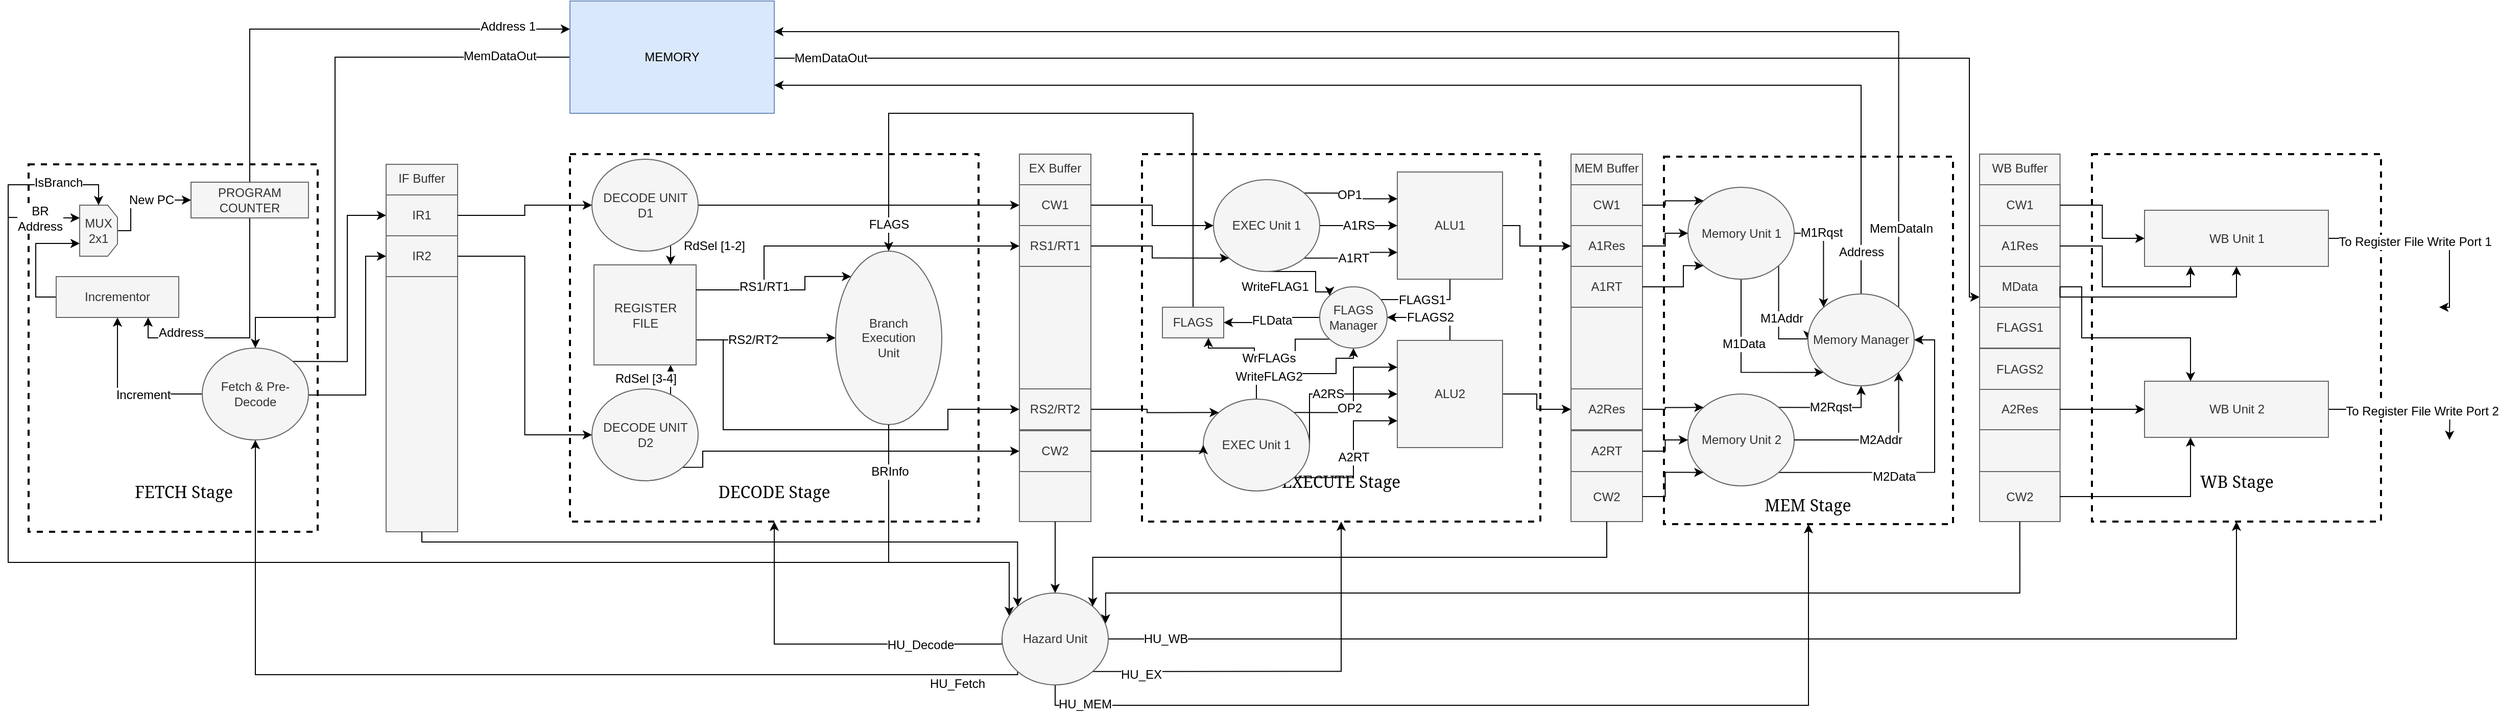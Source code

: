 <mxfile version="10.6.0" type="device"><diagram id="CDMuxJvdeW9pZUdMgQkt" name="Page-1"><mxGraphModel dx="3003" dy="1290" grid="1" gridSize="10" guides="1" tooltips="1" connect="1" arrows="1" fold="1" page="1" pageScale="1" pageWidth="850" pageHeight="1100" math="0" shadow="0"><root><mxCell id="0"/><mxCell id="1" parent="0"/><mxCell id="RNDHCjMUIpoMSOONEkR--45" value="" style="rounded=0;whiteSpace=wrap;html=1;dashed=1;strokeWidth=2;perimeterSpacing=0;glass=0;shadow=0;" vertex="1" parent="1"><mxGeometry x="560" y="160" width="400" height="360" as="geometry"/></mxCell><mxCell id="RNDHCjMUIpoMSOONEkR--1" value="" style="rounded=0;whiteSpace=wrap;html=1;dashed=1;strokeWidth=2;perimeterSpacing=0;glass=0;shadow=0;" vertex="1" parent="1"><mxGeometry x="30" y="170" width="283" height="360" as="geometry"/></mxCell><mxCell id="RNDHCjMUIpoMSOONEkR--2" value="&lt;font style=&quot;font-size: 16px&quot;&gt;FETCH Stage&lt;/font&gt;" style="text;html=1;strokeColor=none;fillColor=none;align=center;verticalAlign=middle;whiteSpace=wrap;rounded=0;dashed=1;fontFamily=Serif;fontSize=18;" vertex="1" parent="1"><mxGeometry x="117" y="470" width="130" height="40" as="geometry"/></mxCell><mxCell id="RNDHCjMUIpoMSOONEkR--31" style="edgeStyle=orthogonalEdgeStyle;rounded=0;orthogonalLoop=1;jettySize=auto;html=1;exitX=0.5;exitY=1;exitDx=0;exitDy=0;entryX=0.75;entryY=1;entryDx=0;entryDy=0;strokeColor=#000000;fontSize=12;" edge="1" parent="1" source="RNDHCjMUIpoMSOONEkR--3" target="RNDHCjMUIpoMSOONEkR--27"><mxGeometry relative="1" as="geometry"><Array as="points"><mxPoint x="247" y="340"/><mxPoint x="147" y="340"/></Array></mxGeometry></mxCell><mxCell id="RNDHCjMUIpoMSOONEkR--32" value="Address" style="text;html=1;resizable=0;points=[];align=center;verticalAlign=middle;labelBackgroundColor=#ffffff;fontSize=12;" vertex="1" connectable="0" parent="RNDHCjMUIpoMSOONEkR--31"><mxGeometry x="0.563" y="-5" relative="1" as="geometry"><mxPoint as="offset"/></mxGeometry></mxCell><mxCell id="RNDHCjMUIpoMSOONEkR--190" style="edgeStyle=orthogonalEdgeStyle;rounded=0;orthogonalLoop=1;jettySize=auto;html=1;exitX=0.5;exitY=0;exitDx=0;exitDy=0;entryX=0;entryY=0.25;entryDx=0;entryDy=0;fontSize=12;" edge="1" parent="1" source="RNDHCjMUIpoMSOONEkR--3" target="RNDHCjMUIpoMSOONEkR--7"><mxGeometry relative="1" as="geometry"/></mxCell><mxCell id="RNDHCjMUIpoMSOONEkR--192" value="Address 1" style="text;html=1;resizable=0;points=[];align=center;verticalAlign=middle;labelBackgroundColor=#ffffff;fontSize=12;" vertex="1" connectable="0" parent="RNDHCjMUIpoMSOONEkR--190"><mxGeometry x="0.734" y="3" relative="1" as="geometry"><mxPoint as="offset"/></mxGeometry></mxCell><mxCell id="RNDHCjMUIpoMSOONEkR--3" value="PROGRAM COUNTER" style="rounded=0;whiteSpace=wrap;html=1;shadow=0;glass=0;comic=0;strokeWidth=1;fontSize=12;fillColor=#f5f5f5;strokeColor=#666666;fontColor=#333333;" vertex="1" parent="1"><mxGeometry x="189" y="187.5" width="115" height="35" as="geometry"/></mxCell><mxCell id="RNDHCjMUIpoMSOONEkR--28" style="edgeStyle=orthogonalEdgeStyle;rounded=0;orthogonalLoop=1;jettySize=auto;html=1;exitX=0;exitY=0.5;exitDx=0;exitDy=0;entryX=0.5;entryY=1;entryDx=0;entryDy=0;strokeColor=#000000;fontSize=12;" edge="1" parent="1" source="RNDHCjMUIpoMSOONEkR--5" target="RNDHCjMUIpoMSOONEkR--27"><mxGeometry relative="1" as="geometry"/></mxCell><mxCell id="RNDHCjMUIpoMSOONEkR--29" value="Increment" style="text;html=1;resizable=0;points=[];align=center;verticalAlign=middle;labelBackgroundColor=#ffffff;fontSize=12;" vertex="1" connectable="0" parent="RNDHCjMUIpoMSOONEkR--28"><mxGeometry x="-0.268" y="1" relative="1" as="geometry"><mxPoint as="offset"/></mxGeometry></mxCell><mxCell id="RNDHCjMUIpoMSOONEkR--145" style="edgeStyle=orthogonalEdgeStyle;rounded=0;orthogonalLoop=1;jettySize=auto;html=1;exitX=1;exitY=0;exitDx=0;exitDy=0;entryX=0;entryY=0.5;entryDx=0;entryDy=0;fontSize=12;" edge="1" parent="1" source="RNDHCjMUIpoMSOONEkR--5" target="RNDHCjMUIpoMSOONEkR--80"><mxGeometry relative="1" as="geometry"/></mxCell><mxCell id="RNDHCjMUIpoMSOONEkR--146" style="edgeStyle=orthogonalEdgeStyle;rounded=0;orthogonalLoop=1;jettySize=auto;html=1;exitX=1;exitY=0.5;exitDx=0;exitDy=0;entryX=0;entryY=0.5;entryDx=0;entryDy=0;fontSize=12;" edge="1" parent="1" source="RNDHCjMUIpoMSOONEkR--5" target="RNDHCjMUIpoMSOONEkR--82"><mxGeometry relative="1" as="geometry"><Array as="points"><mxPoint x="360" y="396"/><mxPoint x="360" y="260"/></Array></mxGeometry></mxCell><mxCell id="RNDHCjMUIpoMSOONEkR--5" value="Fetch &amp;amp; Pre-Decode" style="ellipse;whiteSpace=wrap;html=1;rounded=0;shadow=0;glass=0;comic=0;strokeWidth=1;fontSize=12;fillColor=#f5f5f5;strokeColor=#666666;fontColor=#333333;" vertex="1" parent="1"><mxGeometry x="200" y="350" width="104" height="90" as="geometry"/></mxCell><mxCell id="RNDHCjMUIpoMSOONEkR--193" style="edgeStyle=orthogonalEdgeStyle;rounded=0;orthogonalLoop=1;jettySize=auto;html=1;exitX=0;exitY=0.5;exitDx=0;exitDy=0;fontSize=12;" edge="1" parent="1" source="RNDHCjMUIpoMSOONEkR--7" target="RNDHCjMUIpoMSOONEkR--5"><mxGeometry relative="1" as="geometry"><Array as="points"><mxPoint x="330" y="65"/><mxPoint x="330" y="320"/><mxPoint x="252" y="320"/></Array></mxGeometry></mxCell><mxCell id="RNDHCjMUIpoMSOONEkR--195" value="MemDataOut" style="text;html=1;resizable=0;points=[];align=center;verticalAlign=middle;labelBackgroundColor=#ffffff;fontSize=12;" vertex="1" connectable="0" parent="RNDHCjMUIpoMSOONEkR--193"><mxGeometry x="-0.767" y="-1" relative="1" as="geometry"><mxPoint as="offset"/></mxGeometry></mxCell><mxCell id="RNDHCjMUIpoMSOONEkR--363" style="edgeStyle=orthogonalEdgeStyle;rounded=0;orthogonalLoop=1;jettySize=auto;html=1;exitX=1;exitY=0.5;exitDx=0;exitDy=0;entryX=0;entryY=0.75;entryDx=0;entryDy=0;strokeWidth=1;fontSize=12;" edge="1" parent="1" source="RNDHCjMUIpoMSOONEkR--7" target="RNDHCjMUIpoMSOONEkR--339"><mxGeometry relative="1" as="geometry"><Array as="points"><mxPoint x="1930" y="66"/><mxPoint x="1930" y="300"/></Array></mxGeometry></mxCell><mxCell id="RNDHCjMUIpoMSOONEkR--364" value="MemDataOut" style="text;html=1;resizable=0;points=[];align=center;verticalAlign=middle;labelBackgroundColor=#ffffff;fontSize=12;" vertex="1" connectable="0" parent="RNDHCjMUIpoMSOONEkR--363"><mxGeometry x="-0.921" relative="1" as="geometry"><mxPoint as="offset"/></mxGeometry></mxCell><mxCell id="RNDHCjMUIpoMSOONEkR--7" value="MEMORY" style="rounded=0;whiteSpace=wrap;html=1;shadow=0;glass=0;comic=0;strokeWidth=1;fontSize=12;fillColor=#dae8fc;strokeColor=#6c8ebf;" vertex="1" parent="1"><mxGeometry x="560" y="10" width="200" height="110" as="geometry"/></mxCell><mxCell id="RNDHCjMUIpoMSOONEkR--40" style="edgeStyle=orthogonalEdgeStyle;rounded=0;orthogonalLoop=1;jettySize=auto;html=1;exitX=0;exitY=0.5;exitDx=0;exitDy=0;entryX=0.75;entryY=1;entryDx=0;entryDy=0;strokeColor=#000000;fontSize=12;" edge="1" parent="1" source="RNDHCjMUIpoMSOONEkR--27" target="RNDHCjMUIpoMSOONEkR--35"><mxGeometry relative="1" as="geometry"/></mxCell><mxCell id="RNDHCjMUIpoMSOONEkR--27" value="Incrementor" style="rounded=0;whiteSpace=wrap;html=1;shadow=0;glass=0;comic=0;strokeWidth=1;fontSize=12;fillColor=#f5f5f5;strokeColor=#666666;fontColor=#333333;" vertex="1" parent="1"><mxGeometry x="57" y="280" width="120" height="40" as="geometry"/></mxCell><mxCell id="RNDHCjMUIpoMSOONEkR--44" value="New PC" style="edgeStyle=orthogonalEdgeStyle;rounded=0;orthogonalLoop=1;jettySize=auto;html=1;strokeColor=#000000;fontSize=12;" edge="1" parent="1" source="RNDHCjMUIpoMSOONEkR--35" target="RNDHCjMUIpoMSOONEkR--3"><mxGeometry x="0.235" relative="1" as="geometry"><Array as="points"><mxPoint x="130" y="235"/><mxPoint x="130" y="205"/></Array><mxPoint as="offset"/></mxGeometry></mxCell><mxCell id="RNDHCjMUIpoMSOONEkR--35" value="MUX&lt;br&gt;2x1&lt;br&gt;" style="shape=loopLimit;whiteSpace=wrap;html=1;rounded=0;shadow=0;glass=0;comic=0;strokeWidth=1;fontSize=12;direction=south;size=12;portConstraintRotation=0;fillColor=#f5f5f5;strokeColor=#666666;fontColor=#333333;" vertex="1" parent="1"><mxGeometry x="80" y="210" width="37" height="50" as="geometry"/></mxCell><mxCell id="RNDHCjMUIpoMSOONEkR--46" value="&lt;font style=&quot;font-size: 16px&quot;&gt;DECODE Stage&lt;/font&gt;" style="text;html=1;strokeColor=none;fillColor=none;align=center;verticalAlign=middle;whiteSpace=wrap;rounded=0;dashed=1;fontFamily=Serif;fontSize=18;" vertex="1" parent="1"><mxGeometry x="695" y="470" width="130" height="40" as="geometry"/></mxCell><mxCell id="RNDHCjMUIpoMSOONEkR--114" value="RdSel [1-2]&lt;br&gt;" style="edgeStyle=orthogonalEdgeStyle;rounded=0;orthogonalLoop=1;jettySize=auto;html=1;exitX=1;exitY=1;exitDx=0;exitDy=0;entryX=0.75;entryY=0;entryDx=0;entryDy=0;fontSize=12;" edge="1" parent="1" source="RNDHCjMUIpoMSOONEkR--47" target="RNDHCjMUIpoMSOONEkR--59"><mxGeometry x="0.042" y="42" relative="1" as="geometry"><mxPoint as="offset"/></mxGeometry></mxCell><mxCell id="RNDHCjMUIpoMSOONEkR--171" style="edgeStyle=orthogonalEdgeStyle;rounded=0;orthogonalLoop=1;jettySize=auto;html=1;exitX=1;exitY=0.5;exitDx=0;exitDy=0;entryX=0;entryY=0.5;entryDx=0;entryDy=0;fontSize=12;" edge="1" parent="1" source="RNDHCjMUIpoMSOONEkR--47" target="RNDHCjMUIpoMSOONEkR--142"><mxGeometry relative="1" as="geometry"/></mxCell><mxCell id="RNDHCjMUIpoMSOONEkR--47" value="DECODE UNIT&lt;br&gt;D1&lt;br&gt;" style="ellipse;whiteSpace=wrap;html=1;rounded=0;shadow=0;glass=0;comic=0;strokeWidth=1;fontSize=12;fillColor=#f5f5f5;strokeColor=#666666;fontColor=#333333;" vertex="1" parent="1"><mxGeometry x="581.5" y="165" width="104" height="90" as="geometry"/></mxCell><mxCell id="RNDHCjMUIpoMSOONEkR--112" value="RdSel [3-4]" style="edgeStyle=orthogonalEdgeStyle;rounded=0;orthogonalLoop=1;jettySize=auto;html=1;exitX=1;exitY=0;exitDx=0;exitDy=0;entryX=0.75;entryY=1;entryDx=0;entryDy=0;fontSize=12;" edge="1" parent="1" source="RNDHCjMUIpoMSOONEkR--51" target="RNDHCjMUIpoMSOONEkR--59"><mxGeometry x="0.443" y="25" relative="1" as="geometry"><mxPoint as="offset"/></mxGeometry></mxCell><mxCell id="RNDHCjMUIpoMSOONEkR--175" style="edgeStyle=orthogonalEdgeStyle;rounded=0;orthogonalLoop=1;jettySize=auto;html=1;exitX=1;exitY=1;exitDx=0;exitDy=0;entryX=0;entryY=0.5;entryDx=0;entryDy=0;fontSize=12;" edge="1" parent="1" source="RNDHCjMUIpoMSOONEkR--51" target="RNDHCjMUIpoMSOONEkR--174"><mxGeometry relative="1" as="geometry"><Array as="points"><mxPoint x="690" y="467"/><mxPoint x="690" y="451"/></Array></mxGeometry></mxCell><mxCell id="RNDHCjMUIpoMSOONEkR--51" value="DECODE UNIT&lt;br&gt;D2&lt;br&gt;" style="ellipse;whiteSpace=wrap;html=1;rounded=0;shadow=0;glass=0;comic=0;strokeWidth=1;fontSize=12;fillColor=#f5f5f5;strokeColor=#666666;fontColor=#333333;" vertex="1" parent="1"><mxGeometry x="581.5" y="390" width="104" height="90" as="geometry"/></mxCell><mxCell id="RNDHCjMUIpoMSOONEkR--153" style="edgeStyle=orthogonalEdgeStyle;rounded=0;orthogonalLoop=1;jettySize=auto;html=1;exitX=1;exitY=0.75;exitDx=0;exitDy=0;entryX=0;entryY=0.5;entryDx=0;entryDy=0;fontSize=12;" edge="1" parent="1" source="RNDHCjMUIpoMSOONEkR--59" target="RNDHCjMUIpoMSOONEkR--117"><mxGeometry relative="1" as="geometry"><Array as="points"><mxPoint x="752" y="342"/><mxPoint x="752" y="340"/></Array></mxGeometry></mxCell><mxCell id="RNDHCjMUIpoMSOONEkR--154" value="RS2/RT2" style="text;html=1;resizable=0;points=[];align=center;verticalAlign=middle;labelBackgroundColor=#ffffff;fontSize=12;" vertex="1" connectable="0" parent="RNDHCjMUIpoMSOONEkR--153"><mxGeometry x="-0.205" relative="1" as="geometry"><mxPoint as="offset"/></mxGeometry></mxCell><mxCell id="RNDHCjMUIpoMSOONEkR--167" style="edgeStyle=orthogonalEdgeStyle;rounded=0;orthogonalLoop=1;jettySize=auto;html=1;exitX=1;exitY=0.25;exitDx=0;exitDy=0;entryX=0;entryY=0;entryDx=0;entryDy=0;fontSize=12;" edge="1" parent="1" source="RNDHCjMUIpoMSOONEkR--59" target="RNDHCjMUIpoMSOONEkR--117"><mxGeometry relative="1" as="geometry"><Array as="points"><mxPoint x="790" y="293"/><mxPoint x="790" y="280"/></Array></mxGeometry></mxCell><mxCell id="RNDHCjMUIpoMSOONEkR--227" style="edgeStyle=orthogonalEdgeStyle;rounded=0;orthogonalLoop=1;jettySize=auto;html=1;exitX=1;exitY=0.75;exitDx=0;exitDy=0;entryX=0;entryY=0.5;entryDx=0;entryDy=0;strokeWidth=1;fontSize=12;" edge="1" parent="1" source="RNDHCjMUIpoMSOONEkR--59" target="RNDHCjMUIpoMSOONEkR--172"><mxGeometry relative="1" as="geometry"><Array as="points"><mxPoint x="710" y="342"/><mxPoint x="710" y="430"/><mxPoint x="930" y="430"/><mxPoint x="930" y="410"/></Array></mxGeometry></mxCell><mxCell id="RNDHCjMUIpoMSOONEkR--59" value="REGISTER&lt;br&gt;FILE&lt;br&gt;" style="rounded=0;whiteSpace=wrap;html=1;shadow=0;glass=0;comic=0;strokeWidth=1;fontSize=12;fillColor=#f5f5f5;strokeColor=#666666;fontColor=#333333;" vertex="1" parent="1"><mxGeometry x="583.5" y="268.5" width="100" height="98" as="geometry"/></mxCell><mxCell id="RNDHCjMUIpoMSOONEkR--85" value="" style="group" vertex="1" connectable="0" parent="1"><mxGeometry x="380" y="170" width="70" height="360" as="geometry"/></mxCell><mxCell id="RNDHCjMUIpoMSOONEkR--70" value="IF Buffer" style="rounded=0;whiteSpace=wrap;html=1;shadow=0;glass=0;comic=0;strokeWidth=1;fontSize=12;fillColor=#f5f5f5;strokeColor=#666666;fontColor=#333333;verticalAlign=top;" vertex="1" parent="RNDHCjMUIpoMSOONEkR--85"><mxGeometry width="70" height="360" as="geometry"/></mxCell><mxCell id="RNDHCjMUIpoMSOONEkR--80" value="IR1" style="rounded=0;whiteSpace=wrap;html=1;shadow=0;glass=0;comic=0;labelBackgroundColor=none;strokeWidth=1;fontSize=12;fillColor=#f5f5f5;strokeColor=#666666;fontColor=#333333;" vertex="1" parent="RNDHCjMUIpoMSOONEkR--85"><mxGeometry y="30" width="70" height="40" as="geometry"/></mxCell><mxCell id="RNDHCjMUIpoMSOONEkR--82" value="IR2" style="rounded=0;whiteSpace=wrap;html=1;shadow=0;glass=0;comic=0;labelBackgroundColor=none;strokeWidth=1;fontSize=12;fillColor=#f5f5f5;strokeColor=#666666;fontColor=#333333;" vertex="1" parent="RNDHCjMUIpoMSOONEkR--85"><mxGeometry y="70" width="70" height="40" as="geometry"/></mxCell><mxCell id="RNDHCjMUIpoMSOONEkR--216" style="edgeStyle=orthogonalEdgeStyle;rounded=0;orthogonalLoop=1;jettySize=auto;html=1;exitX=0.5;exitY=1;exitDx=0;exitDy=0;strokeWidth=1;fontSize=12;" edge="1" parent="1" source="RNDHCjMUIpoMSOONEkR--117" target="RNDHCjMUIpoMSOONEkR--180"><mxGeometry relative="1" as="geometry"><mxPoint x="970" y="590" as="targetPoint"/><Array as="points"><mxPoint x="872" y="560"/><mxPoint x="990" y="560"/></Array></mxGeometry></mxCell><mxCell id="RNDHCjMUIpoMSOONEkR--117" value="Branch &lt;br&gt;Execution &lt;br&gt;Unit" style="ellipse;whiteSpace=wrap;html=1;rounded=0;shadow=0;glass=0;comic=0;strokeWidth=1;fontSize=12;fillColor=#f5f5f5;strokeColor=#666666;fontColor=#333333;labelBackgroundColor=none;" vertex="1" parent="1"><mxGeometry x="820" y="255" width="104" height="170" as="geometry"/></mxCell><mxCell id="RNDHCjMUIpoMSOONEkR--140" value="" style="group" vertex="1" connectable="0" parent="1"><mxGeometry x="1000" y="160" width="70" height="360" as="geometry"/></mxCell><mxCell id="RNDHCjMUIpoMSOONEkR--141" value="EX Buffer" style="rounded=0;whiteSpace=wrap;html=1;shadow=0;glass=0;comic=0;strokeWidth=1;fontSize=12;fillColor=#f5f5f5;strokeColor=#666666;fontColor=#333333;verticalAlign=top;" vertex="1" parent="RNDHCjMUIpoMSOONEkR--140"><mxGeometry width="70" height="360" as="geometry"/></mxCell><mxCell id="RNDHCjMUIpoMSOONEkR--142" value="CW1" style="rounded=0;whiteSpace=wrap;html=1;shadow=0;glass=0;comic=0;labelBackgroundColor=none;strokeWidth=1;fontSize=12;fillColor=#f5f5f5;strokeColor=#666666;fontColor=#333333;" vertex="1" parent="RNDHCjMUIpoMSOONEkR--140"><mxGeometry y="30" width="70" height="40" as="geometry"/></mxCell><mxCell id="RNDHCjMUIpoMSOONEkR--143" value="RS1/RT1" style="rounded=0;whiteSpace=wrap;html=1;shadow=0;glass=0;comic=0;labelBackgroundColor=none;strokeWidth=1;fontSize=12;fillColor=#f5f5f5;strokeColor=#666666;fontColor=#333333;" vertex="1" parent="RNDHCjMUIpoMSOONEkR--140"><mxGeometry y="70" width="70" height="40" as="geometry"/></mxCell><mxCell id="RNDHCjMUIpoMSOONEkR--172" value="RS2/RT2" style="rounded=0;whiteSpace=wrap;html=1;shadow=0;glass=0;comic=0;labelBackgroundColor=none;strokeWidth=1;fontSize=12;fillColor=#f5f5f5;strokeColor=#666666;fontColor=#333333;" vertex="1" parent="RNDHCjMUIpoMSOONEkR--140"><mxGeometry y="230" width="70" height="40" as="geometry"/></mxCell><mxCell id="RNDHCjMUIpoMSOONEkR--174" value="CW2" style="rounded=0;whiteSpace=wrap;html=1;shadow=0;glass=0;comic=0;labelBackgroundColor=none;strokeWidth=1;fontSize=12;fillColor=#f5f5f5;strokeColor=#666666;fontColor=#333333;" vertex="1" parent="RNDHCjMUIpoMSOONEkR--140"><mxGeometry y="271" width="70" height="40" as="geometry"/></mxCell><mxCell id="RNDHCjMUIpoMSOONEkR--147" style="edgeStyle=orthogonalEdgeStyle;rounded=0;orthogonalLoop=1;jettySize=auto;html=1;exitX=1;exitY=0.5;exitDx=0;exitDy=0;entryX=0;entryY=0.5;entryDx=0;entryDy=0;fontSize=12;" edge="1" parent="1" source="RNDHCjMUIpoMSOONEkR--80" target="RNDHCjMUIpoMSOONEkR--47"><mxGeometry relative="1" as="geometry"/></mxCell><mxCell id="RNDHCjMUIpoMSOONEkR--151" style="edgeStyle=orthogonalEdgeStyle;rounded=0;orthogonalLoop=1;jettySize=auto;html=1;exitX=1;exitY=0.25;exitDx=0;exitDy=0;entryX=0;entryY=0.5;entryDx=0;entryDy=0;fontSize=12;" edge="1" parent="1" source="RNDHCjMUIpoMSOONEkR--70" target="RNDHCjMUIpoMSOONEkR--51"><mxGeometry relative="1" as="geometry"/></mxCell><mxCell id="RNDHCjMUIpoMSOONEkR--157" style="edgeStyle=orthogonalEdgeStyle;rounded=0;orthogonalLoop=1;jettySize=auto;html=1;exitX=1;exitY=0.25;exitDx=0;exitDy=0;entryX=0;entryY=0.5;entryDx=0;entryDy=0;fontSize=12;" edge="1" parent="1" source="RNDHCjMUIpoMSOONEkR--59" target="RNDHCjMUIpoMSOONEkR--143"><mxGeometry relative="1" as="geometry"><Array as="points"><mxPoint x="750" y="293"/><mxPoint x="750" y="250"/></Array></mxGeometry></mxCell><mxCell id="RNDHCjMUIpoMSOONEkR--160" value="RS1/RT1" style="text;html=1;resizable=0;points=[];align=center;verticalAlign=middle;labelBackgroundColor=#ffffff;fontSize=12;" vertex="1" connectable="0" parent="RNDHCjMUIpoMSOONEkR--157"><mxGeometry x="-0.768" y="1" relative="1" as="geometry"><mxPoint x="25" y="-2" as="offset"/></mxGeometry></mxCell><mxCell id="RNDHCjMUIpoMSOONEkR--176" value="" style="rounded=0;whiteSpace=wrap;html=1;dashed=1;strokeWidth=2;perimeterSpacing=0;glass=0;shadow=0;comic=0;labelBackgroundColor=none;fontSize=12;" vertex="1" parent="1"><mxGeometry x="1120" y="160" width="390" height="360" as="geometry"/></mxCell><mxCell id="RNDHCjMUIpoMSOONEkR--177" value="&lt;font style=&quot;font-size: 16px&quot;&gt;EXECUTE Stage&lt;/font&gt;" style="text;html=1;strokeColor=none;fillColor=none;align=center;verticalAlign=middle;whiteSpace=wrap;rounded=0;dashed=1;fontFamily=Serif;fontSize=18;shadow=0;glass=0;comic=0;labelBackgroundColor=none;" vertex="1" parent="1"><mxGeometry x="1250" y="460" width="130" height="40" as="geometry"/></mxCell><mxCell id="RNDHCjMUIpoMSOONEkR--253" style="edgeStyle=orthogonalEdgeStyle;rounded=0;orthogonalLoop=1;jettySize=auto;html=1;exitX=1;exitY=0.5;exitDx=0;exitDy=0;entryX=0;entryY=0.5;entryDx=0;entryDy=0;strokeWidth=1;fontSize=12;" edge="1" parent="1" source="RNDHCjMUIpoMSOONEkR--178" target="RNDHCjMUIpoMSOONEkR--250"><mxGeometry relative="1" as="geometry"><Array as="points"><mxPoint x="1490" y="230"/><mxPoint x="1490" y="250"/></Array></mxGeometry></mxCell><mxCell id="RNDHCjMUIpoMSOONEkR--395" value="FLAGS1" style="edgeStyle=orthogonalEdgeStyle;rounded=0;orthogonalLoop=1;jettySize=auto;html=1;exitX=0.5;exitY=1;exitDx=0;exitDy=0;entryX=1;entryY=0;entryDx=0;entryDy=0;strokeWidth=1;fontSize=12;" edge="1" parent="1" source="RNDHCjMUIpoMSOONEkR--178" target="RNDHCjMUIpoMSOONEkR--394"><mxGeometry relative="1" as="geometry"/></mxCell><mxCell id="RNDHCjMUIpoMSOONEkR--178" value="ALU1" style="rounded=0;whiteSpace=wrap;html=1;shadow=0;glass=0;comic=0;strokeWidth=1;fontSize=12;fillColor=#f5f5f5;strokeColor=#666666;fontColor=#333333;" vertex="1" parent="1"><mxGeometry x="1370" y="177.5" width="103" height="105" as="geometry"/></mxCell><mxCell id="RNDHCjMUIpoMSOONEkR--184" style="edgeStyle=orthogonalEdgeStyle;rounded=0;orthogonalLoop=1;jettySize=auto;html=1;exitX=0;exitY=1;exitDx=0;exitDy=0;entryX=0.5;entryY=1;entryDx=0;entryDy=0;fontSize=12;" edge="1" parent="1" source="RNDHCjMUIpoMSOONEkR--180" target="RNDHCjMUIpoMSOONEkR--5"><mxGeometry relative="1" as="geometry"><Array as="points"><mxPoint x="998" y="670"/><mxPoint x="252" y="670"/></Array></mxGeometry></mxCell><mxCell id="RNDHCjMUIpoMSOONEkR--196" value="HU_Fetch" style="text;html=1;resizable=0;points=[];align=center;verticalAlign=middle;labelBackgroundColor=#ffffff;fontSize=12;" vertex="1" connectable="0" parent="RNDHCjMUIpoMSOONEkR--184"><mxGeometry x="0.951" y="1" relative="1" as="geometry"><mxPoint x="688" y="215" as="offset"/></mxGeometry></mxCell><mxCell id="RNDHCjMUIpoMSOONEkR--213" style="edgeStyle=orthogonalEdgeStyle;rounded=0;orthogonalLoop=1;jettySize=auto;html=1;exitX=0;exitY=0.5;exitDx=0;exitDy=0;entryX=0.5;entryY=1;entryDx=0;entryDy=0;strokeWidth=1;fontSize=12;" edge="1" parent="1" source="RNDHCjMUIpoMSOONEkR--180" target="RNDHCjMUIpoMSOONEkR--45"><mxGeometry relative="1" as="geometry"><Array as="points"><mxPoint x="983" y="640"/><mxPoint x="760" y="640"/></Array></mxGeometry></mxCell><mxCell id="RNDHCjMUIpoMSOONEkR--214" value="HU_Decode" style="text;html=1;resizable=0;points=[];align=center;verticalAlign=middle;labelBackgroundColor=#ffffff;fontSize=12;" vertex="1" connectable="0" parent="RNDHCjMUIpoMSOONEkR--213"><mxGeometry x="-0.511" y="1" relative="1" as="geometry"><mxPoint as="offset"/></mxGeometry></mxCell><mxCell id="RNDHCjMUIpoMSOONEkR--266" style="edgeStyle=orthogonalEdgeStyle;rounded=0;orthogonalLoop=1;jettySize=auto;html=1;exitX=0.5;exitY=1;exitDx=0;exitDy=0;entryX=0.5;entryY=1;entryDx=0;entryDy=0;strokeWidth=1;fontSize=12;" edge="1" parent="1" source="RNDHCjMUIpoMSOONEkR--180" target="RNDHCjMUIpoMSOONEkR--245"><mxGeometry relative="1" as="geometry"/></mxCell><mxCell id="RNDHCjMUIpoMSOONEkR--267" value="HU_MEM" style="text;html=1;resizable=0;points=[];align=center;verticalAlign=middle;labelBackgroundColor=#ffffff;fontSize=12;" vertex="1" connectable="0" parent="RNDHCjMUIpoMSOONEkR--266"><mxGeometry x="-0.896" y="1" relative="1" as="geometry"><mxPoint as="offset"/></mxGeometry></mxCell><mxCell id="RNDHCjMUIpoMSOONEkR--376" style="edgeStyle=orthogonalEdgeStyle;rounded=0;orthogonalLoop=1;jettySize=auto;html=1;exitX=1;exitY=1;exitDx=0;exitDy=0;entryX=0.5;entryY=1;entryDx=0;entryDy=0;strokeWidth=1;fontSize=12;" edge="1" parent="1" source="RNDHCjMUIpoMSOONEkR--180" target="RNDHCjMUIpoMSOONEkR--176"><mxGeometry relative="1" as="geometry"/></mxCell><mxCell id="RNDHCjMUIpoMSOONEkR--378" value="HU_EX" style="text;html=1;resizable=0;points=[];align=center;verticalAlign=middle;labelBackgroundColor=#ffffff;fontSize=12;" vertex="1" connectable="0" parent="RNDHCjMUIpoMSOONEkR--376"><mxGeometry x="-0.758" y="-3" relative="1" as="geometry"><mxPoint as="offset"/></mxGeometry></mxCell><mxCell id="RNDHCjMUIpoMSOONEkR--379" style="edgeStyle=orthogonalEdgeStyle;rounded=0;orthogonalLoop=1;jettySize=auto;html=1;exitX=1;exitY=0.5;exitDx=0;exitDy=0;entryX=0.5;entryY=1;entryDx=0;entryDy=0;strokeWidth=1;fontSize=12;" edge="1" parent="1" source="RNDHCjMUIpoMSOONEkR--180" target="RNDHCjMUIpoMSOONEkR--367"><mxGeometry relative="1" as="geometry"/></mxCell><mxCell id="RNDHCjMUIpoMSOONEkR--381" value="HU_WB" style="text;html=1;resizable=0;points=[];align=center;verticalAlign=middle;labelBackgroundColor=#ffffff;fontSize=12;" vertex="1" connectable="0" parent="RNDHCjMUIpoMSOONEkR--379"><mxGeometry x="-0.909" relative="1" as="geometry"><mxPoint as="offset"/></mxGeometry></mxCell><mxCell id="RNDHCjMUIpoMSOONEkR--180" value="Hazard Unit" style="ellipse;whiteSpace=wrap;html=1;rounded=0;shadow=0;glass=0;comic=0;strokeWidth=1;fontSize=12;fillColor=#f5f5f5;strokeColor=#666666;fontColor=#333333;labelBackgroundColor=none;" vertex="1" parent="1"><mxGeometry x="983" y="590" width="104" height="90" as="geometry"/></mxCell><mxCell id="RNDHCjMUIpoMSOONEkR--181" style="edgeStyle=orthogonalEdgeStyle;rounded=0;orthogonalLoop=1;jettySize=auto;html=1;exitX=0.5;exitY=1;exitDx=0;exitDy=0;fontSize=12;" edge="1" parent="1" source="RNDHCjMUIpoMSOONEkR--141" target="RNDHCjMUIpoMSOONEkR--180"><mxGeometry relative="1" as="geometry"><Array as="points"><mxPoint x="1035" y="520"/></Array></mxGeometry></mxCell><mxCell id="RNDHCjMUIpoMSOONEkR--183" style="edgeStyle=orthogonalEdgeStyle;rounded=0;orthogonalLoop=1;jettySize=auto;html=1;exitX=0.5;exitY=1;exitDx=0;exitDy=0;entryX=0;entryY=0;entryDx=0;entryDy=0;fontSize=12;" edge="1" parent="1" source="RNDHCjMUIpoMSOONEkR--70" target="RNDHCjMUIpoMSOONEkR--180"><mxGeometry relative="1" as="geometry"><Array as="points"><mxPoint x="415" y="540"/><mxPoint x="998" y="540"/></Array></mxGeometry></mxCell><mxCell id="RNDHCjMUIpoMSOONEkR--197" style="edgeStyle=orthogonalEdgeStyle;rounded=0;orthogonalLoop=1;jettySize=auto;html=1;exitX=0.5;exitY=1;exitDx=0;exitDy=0;entryX=0;entryY=0.5;entryDx=0;entryDy=0;fontSize=12;" edge="1" parent="1" source="RNDHCjMUIpoMSOONEkR--117" target="RNDHCjMUIpoMSOONEkR--35"><mxGeometry relative="1" as="geometry"><Array as="points"><mxPoint x="872" y="560"/><mxPoint x="10" y="560"/><mxPoint x="10" y="190"/><mxPoint x="99" y="190"/></Array></mxGeometry></mxCell><mxCell id="RNDHCjMUIpoMSOONEkR--198" value="BRInfo" style="text;html=1;resizable=0;points=[];align=center;verticalAlign=middle;labelBackgroundColor=#ffffff;fontSize=12;" vertex="1" connectable="0" parent="RNDHCjMUIpoMSOONEkR--197"><mxGeometry x="-0.621" relative="1" as="geometry"><mxPoint x="145" y="-89" as="offset"/></mxGeometry></mxCell><mxCell id="RNDHCjMUIpoMSOONEkR--204" value="IsBranch" style="text;html=1;resizable=0;points=[];align=center;verticalAlign=middle;labelBackgroundColor=#ffffff;fontSize=12;" vertex="1" connectable="0" parent="RNDHCjMUIpoMSOONEkR--197"><mxGeometry x="0.937" y="-3" relative="1" as="geometry"><mxPoint x="-13" y="-5.5" as="offset"/></mxGeometry></mxCell><mxCell id="RNDHCjMUIpoMSOONEkR--223" value="A1RS" style="edgeStyle=orthogonalEdgeStyle;rounded=0;orthogonalLoop=1;jettySize=auto;html=1;exitX=1;exitY=0.5;exitDx=0;exitDy=0;strokeWidth=1;fontSize=12;" edge="1" parent="1" source="RNDHCjMUIpoMSOONEkR--218" target="RNDHCjMUIpoMSOONEkR--178"><mxGeometry relative="1" as="geometry"><Array as="points"><mxPoint x="1314" y="230"/><mxPoint x="1314" y="230"/></Array></mxGeometry></mxCell><mxCell id="RNDHCjMUIpoMSOONEkR--229" value="A1RT" style="edgeStyle=orthogonalEdgeStyle;rounded=0;orthogonalLoop=1;jettySize=auto;html=1;exitX=1;exitY=1;exitDx=0;exitDy=0;entryX=0;entryY=0.75;entryDx=0;entryDy=0;strokeWidth=1;fontSize=12;" edge="1" parent="1" source="RNDHCjMUIpoMSOONEkR--218" target="RNDHCjMUIpoMSOONEkR--178"><mxGeometry relative="1" as="geometry"/></mxCell><mxCell id="RNDHCjMUIpoMSOONEkR--230" style="edgeStyle=orthogonalEdgeStyle;rounded=0;orthogonalLoop=1;jettySize=auto;html=1;exitX=1;exitY=0;exitDx=0;exitDy=0;entryX=0;entryY=0.25;entryDx=0;entryDy=0;strokeWidth=1;fontSize=12;" edge="1" parent="1" source="RNDHCjMUIpoMSOONEkR--218" target="RNDHCjMUIpoMSOONEkR--178"><mxGeometry relative="1" as="geometry"/></mxCell><mxCell id="RNDHCjMUIpoMSOONEkR--231" value="OP1" style="text;html=1;resizable=0;points=[];align=center;verticalAlign=middle;labelBackgroundColor=#ffffff;fontSize=12;" vertex="1" connectable="0" parent="RNDHCjMUIpoMSOONEkR--230"><mxGeometry x="-0.072" y="3" relative="1" as="geometry"><mxPoint x="-1" y="5" as="offset"/></mxGeometry></mxCell><mxCell id="RNDHCjMUIpoMSOONEkR--397" value="WriteFLAG1" style="edgeStyle=orthogonalEdgeStyle;rounded=0;orthogonalLoop=1;jettySize=auto;html=1;exitX=0.5;exitY=1;exitDx=0;exitDy=0;entryX=0;entryY=0;entryDx=0;entryDy=0;strokeWidth=1;fontSize=12;" edge="1" parent="1" source="RNDHCjMUIpoMSOONEkR--218" target="RNDHCjMUIpoMSOONEkR--394"><mxGeometry x="0.465" y="-40" relative="1" as="geometry"><Array as="points"><mxPoint x="1290" y="275"/><mxPoint x="1290" y="295"/><mxPoint x="1304" y="295"/></Array><mxPoint as="offset"/></mxGeometry></mxCell><mxCell id="RNDHCjMUIpoMSOONEkR--218" value="EXEC Unit 1" style="ellipse;whiteSpace=wrap;html=1;rounded=0;shadow=0;glass=0;comic=0;strokeWidth=1;fontSize=12;fillColor=#f5f5f5;strokeColor=#666666;fontColor=#333333;labelBackgroundColor=none;" vertex="1" parent="1"><mxGeometry x="1190" y="185" width="104" height="90" as="geometry"/></mxCell><mxCell id="RNDHCjMUIpoMSOONEkR--221" value="" style="endArrow=classic;html=1;strokeWidth=1;fontSize=12;entryX=0.25;entryY=1;entryDx=0;entryDy=0;" edge="1" parent="1" target="RNDHCjMUIpoMSOONEkR--35"><mxGeometry width="50" height="50" relative="1" as="geometry"><mxPoint x="10" y="222" as="sourcePoint"/><mxPoint x="100" y="90" as="targetPoint"/></mxGeometry></mxCell><mxCell id="RNDHCjMUIpoMSOONEkR--222" value="BR &lt;br&gt;Address" style="text;html=1;resizable=0;points=[];align=center;verticalAlign=middle;labelBackgroundColor=#ffffff;fontSize=12;" vertex="1" connectable="0" parent="RNDHCjMUIpoMSOONEkR--221"><mxGeometry x="-0.404" relative="1" as="geometry"><mxPoint x="9.5" y="0.5" as="offset"/></mxGeometry></mxCell><mxCell id="RNDHCjMUIpoMSOONEkR--254" style="edgeStyle=orthogonalEdgeStyle;rounded=0;orthogonalLoop=1;jettySize=auto;html=1;exitX=1;exitY=0.5;exitDx=0;exitDy=0;entryX=0;entryY=0.5;entryDx=0;entryDy=0;strokeWidth=1;fontSize=12;" edge="1" parent="1" source="RNDHCjMUIpoMSOONEkR--233" target="RNDHCjMUIpoMSOONEkR--251"><mxGeometry relative="1" as="geometry"/></mxCell><mxCell id="RNDHCjMUIpoMSOONEkR--402" value="FLAGS2" style="edgeStyle=orthogonalEdgeStyle;rounded=0;orthogonalLoop=1;jettySize=auto;html=1;exitX=0.5;exitY=0;exitDx=0;exitDy=0;entryX=1;entryY=0.5;entryDx=0;entryDy=0;strokeWidth=1;fontSize=12;" edge="1" parent="1" source="RNDHCjMUIpoMSOONEkR--233" target="RNDHCjMUIpoMSOONEkR--394"><mxGeometry relative="1" as="geometry"/></mxCell><mxCell id="RNDHCjMUIpoMSOONEkR--233" value="ALU2" style="rounded=0;whiteSpace=wrap;html=1;shadow=0;glass=0;comic=0;strokeWidth=1;fontSize=12;fillColor=#f5f5f5;strokeColor=#666666;fontColor=#333333;" vertex="1" parent="1"><mxGeometry x="1370" y="342.5" width="103" height="105" as="geometry"/></mxCell><mxCell id="RNDHCjMUIpoMSOONEkR--234" value="A2RS" style="edgeStyle=orthogonalEdgeStyle;rounded=0;orthogonalLoop=1;jettySize=auto;html=1;exitX=1;exitY=0.5;exitDx=0;exitDy=0;strokeWidth=1;fontSize=12;" edge="1" parent="1" source="RNDHCjMUIpoMSOONEkR--238" target="RNDHCjMUIpoMSOONEkR--233"><mxGeometry relative="1" as="geometry"><Array as="points"><mxPoint x="1314" y="395"/><mxPoint x="1314" y="395"/></Array></mxGeometry></mxCell><mxCell id="RNDHCjMUIpoMSOONEkR--235" value="A2RT" style="edgeStyle=orthogonalEdgeStyle;rounded=0;orthogonalLoop=1;jettySize=auto;html=1;exitX=1;exitY=1;exitDx=0;exitDy=0;entryX=0;entryY=0.75;entryDx=0;entryDy=0;strokeWidth=1;fontSize=12;" edge="1" parent="1" source="RNDHCjMUIpoMSOONEkR--238" target="RNDHCjMUIpoMSOONEkR--233"><mxGeometry relative="1" as="geometry"/></mxCell><mxCell id="RNDHCjMUIpoMSOONEkR--236" style="edgeStyle=orthogonalEdgeStyle;rounded=0;orthogonalLoop=1;jettySize=auto;html=1;exitX=1;exitY=0;exitDx=0;exitDy=0;entryX=0;entryY=0.25;entryDx=0;entryDy=0;strokeWidth=1;fontSize=12;" edge="1" parent="1" source="RNDHCjMUIpoMSOONEkR--238" target="RNDHCjMUIpoMSOONEkR--233"><mxGeometry relative="1" as="geometry"/></mxCell><mxCell id="RNDHCjMUIpoMSOONEkR--237" value="OP2" style="text;html=1;resizable=0;points=[];align=center;verticalAlign=middle;labelBackgroundColor=#ffffff;fontSize=12;" vertex="1" connectable="0" parent="RNDHCjMUIpoMSOONEkR--236"><mxGeometry x="-0.072" y="3" relative="1" as="geometry"><mxPoint x="-1" y="5" as="offset"/></mxGeometry></mxCell><mxCell id="RNDHCjMUIpoMSOONEkR--398" style="edgeStyle=orthogonalEdgeStyle;rounded=0;orthogonalLoop=1;jettySize=auto;html=1;exitX=0.5;exitY=0;exitDx=0;exitDy=0;entryX=0.5;entryY=1;entryDx=0;entryDy=0;strokeWidth=1;fontSize=12;" edge="1" parent="1" source="RNDHCjMUIpoMSOONEkR--238" target="RNDHCjMUIpoMSOONEkR--394"><mxGeometry relative="1" as="geometry"><Array as="points"><mxPoint x="1232" y="375"/><mxPoint x="1310" y="375"/><mxPoint x="1310" y="360"/><mxPoint x="1327" y="360"/></Array></mxGeometry></mxCell><mxCell id="RNDHCjMUIpoMSOONEkR--399" value="WriteFLAG2" style="text;html=1;resizable=0;points=[];align=center;verticalAlign=middle;labelBackgroundColor=#ffffff;fontSize=12;" vertex="1" connectable="0" parent="RNDHCjMUIpoMSOONEkR--398"><mxGeometry x="-0.695" y="-12" relative="1" as="geometry"><mxPoint as="offset"/></mxGeometry></mxCell><mxCell id="RNDHCjMUIpoMSOONEkR--238" value="EXEC Unit 1" style="ellipse;whiteSpace=wrap;html=1;rounded=0;shadow=0;glass=0;comic=0;strokeWidth=1;fontSize=12;fillColor=#f5f5f5;strokeColor=#666666;fontColor=#333333;labelBackgroundColor=none;" vertex="1" parent="1"><mxGeometry x="1180" y="400" width="104" height="90" as="geometry"/></mxCell><mxCell id="RNDHCjMUIpoMSOONEkR--241" style="edgeStyle=orthogonalEdgeStyle;rounded=0;orthogonalLoop=1;jettySize=auto;html=1;exitX=1;exitY=0.5;exitDx=0;exitDy=0;entryX=0;entryY=1;entryDx=0;entryDy=0;strokeWidth=1;fontSize=12;" edge="1" parent="1" source="RNDHCjMUIpoMSOONEkR--143" target="RNDHCjMUIpoMSOONEkR--218"><mxGeometry relative="1" as="geometry"/></mxCell><mxCell id="RNDHCjMUIpoMSOONEkR--242" style="edgeStyle=orthogonalEdgeStyle;rounded=0;orthogonalLoop=1;jettySize=auto;html=1;exitX=1;exitY=0.5;exitDx=0;exitDy=0;entryX=0;entryY=0.5;entryDx=0;entryDy=0;strokeWidth=1;fontSize=12;" edge="1" parent="1" source="RNDHCjMUIpoMSOONEkR--142" target="RNDHCjMUIpoMSOONEkR--218"><mxGeometry relative="1" as="geometry"/></mxCell><mxCell id="RNDHCjMUIpoMSOONEkR--243" style="edgeStyle=orthogonalEdgeStyle;rounded=0;orthogonalLoop=1;jettySize=auto;html=1;exitX=1;exitY=0.5;exitDx=0;exitDy=0;entryX=0;entryY=0;entryDx=0;entryDy=0;strokeWidth=1;fontSize=12;" edge="1" parent="1" source="RNDHCjMUIpoMSOONEkR--172" target="RNDHCjMUIpoMSOONEkR--238"><mxGeometry relative="1" as="geometry"/></mxCell><mxCell id="RNDHCjMUIpoMSOONEkR--244" style="edgeStyle=orthogonalEdgeStyle;rounded=0;orthogonalLoop=1;jettySize=auto;html=1;exitX=1;exitY=0.5;exitDx=0;exitDy=0;entryX=0;entryY=0.5;entryDx=0;entryDy=0;strokeWidth=1;fontSize=12;" edge="1" parent="1" source="RNDHCjMUIpoMSOONEkR--174" target="RNDHCjMUIpoMSOONEkR--238"><mxGeometry relative="1" as="geometry"><Array as="points"><mxPoint x="1180" y="451"/></Array></mxGeometry></mxCell><mxCell id="RNDHCjMUIpoMSOONEkR--245" value="" style="rounded=0;whiteSpace=wrap;html=1;dashed=1;strokeWidth=2;perimeterSpacing=0;glass=0;shadow=0;comic=0;labelBackgroundColor=none;fontSize=12;" vertex="1" parent="1"><mxGeometry x="1631" y="162.5" width="283" height="360" as="geometry"/></mxCell><mxCell id="RNDHCjMUIpoMSOONEkR--246" value="&lt;font style=&quot;font-size: 16px&quot;&gt;MEM Stage&lt;/font&gt;" style="text;html=1;strokeColor=none;fillColor=none;align=center;verticalAlign=middle;whiteSpace=wrap;rounded=0;dashed=1;fontFamily=Serif;fontSize=18;shadow=0;glass=0;comic=0;labelBackgroundColor=none;" vertex="1" parent="1"><mxGeometry x="1706.5" y="482.5" width="130" height="40" as="geometry"/></mxCell><mxCell id="RNDHCjMUIpoMSOONEkR--247" value="" style="group" vertex="1" connectable="0" parent="1"><mxGeometry x="1540" y="160" width="80" height="360" as="geometry"/></mxCell><mxCell id="RNDHCjMUIpoMSOONEkR--248" value="MEM Buffer" style="rounded=0;whiteSpace=wrap;html=1;shadow=0;glass=0;comic=0;strokeWidth=1;fontSize=12;fillColor=#f5f5f5;strokeColor=#666666;fontColor=#333333;verticalAlign=top;" vertex="1" parent="RNDHCjMUIpoMSOONEkR--247"><mxGeometry width="70" height="360" as="geometry"/></mxCell><mxCell id="RNDHCjMUIpoMSOONEkR--249" value="CW1" style="rounded=0;whiteSpace=wrap;html=1;shadow=0;glass=0;comic=0;labelBackgroundColor=none;strokeWidth=1;fontSize=12;fillColor=#f5f5f5;strokeColor=#666666;fontColor=#333333;" vertex="1" parent="RNDHCjMUIpoMSOONEkR--247"><mxGeometry y="30" width="70" height="40" as="geometry"/></mxCell><mxCell id="RNDHCjMUIpoMSOONEkR--250" value="A1Res" style="rounded=0;whiteSpace=wrap;html=1;shadow=0;glass=0;comic=0;labelBackgroundColor=none;strokeWidth=1;fontSize=12;fillColor=#f5f5f5;strokeColor=#666666;fontColor=#333333;" vertex="1" parent="RNDHCjMUIpoMSOONEkR--247"><mxGeometry y="70" width="70" height="40" as="geometry"/></mxCell><mxCell id="RNDHCjMUIpoMSOONEkR--251" value="A2Res" style="rounded=0;whiteSpace=wrap;html=1;shadow=0;glass=0;comic=0;labelBackgroundColor=none;strokeWidth=1;fontSize=12;fillColor=#f5f5f5;strokeColor=#666666;fontColor=#333333;" vertex="1" parent="RNDHCjMUIpoMSOONEkR--247"><mxGeometry y="230" width="70" height="40" as="geometry"/></mxCell><mxCell id="RNDHCjMUIpoMSOONEkR--252" value="A2RT" style="rounded=0;whiteSpace=wrap;html=1;shadow=0;glass=0;comic=0;labelBackgroundColor=none;strokeWidth=1;fontSize=12;fillColor=#f5f5f5;strokeColor=#666666;fontColor=#333333;" vertex="1" parent="RNDHCjMUIpoMSOONEkR--247"><mxGeometry y="271" width="70" height="40" as="geometry"/></mxCell><mxCell id="RNDHCjMUIpoMSOONEkR--256" value="A1RT" style="rounded=0;whiteSpace=wrap;html=1;shadow=0;glass=0;comic=0;labelBackgroundColor=none;strokeWidth=1;fontSize=12;fillColor=#f5f5f5;strokeColor=#666666;fontColor=#333333;" vertex="1" parent="RNDHCjMUIpoMSOONEkR--247"><mxGeometry y="110" width="70" height="40" as="geometry"/></mxCell><mxCell id="RNDHCjMUIpoMSOONEkR--259" value="CW2" style="rounded=0;whiteSpace=wrap;html=1;shadow=0;glass=0;comic=0;labelBackgroundColor=none;strokeWidth=1;fontSize=12;fillColor=#f5f5f5;strokeColor=#666666;fontColor=#333333;" vertex="1" parent="RNDHCjMUIpoMSOONEkR--247"><mxGeometry y="311" width="70" height="49" as="geometry"/></mxCell><mxCell id="RNDHCjMUIpoMSOONEkR--265" style="edgeStyle=orthogonalEdgeStyle;rounded=0;orthogonalLoop=1;jettySize=auto;html=1;exitX=0.5;exitY=1;exitDx=0;exitDy=0;entryX=1;entryY=0;entryDx=0;entryDy=0;strokeWidth=1;fontSize=12;" edge="1" parent="1" source="RNDHCjMUIpoMSOONEkR--259" target="RNDHCjMUIpoMSOONEkR--180"><mxGeometry relative="1" as="geometry"/></mxCell><mxCell id="RNDHCjMUIpoMSOONEkR--316" style="edgeStyle=orthogonalEdgeStyle;rounded=0;orthogonalLoop=1;jettySize=auto;html=1;exitX=1;exitY=0.5;exitDx=0;exitDy=0;entryX=0;entryY=0;entryDx=0;entryDy=0;strokeWidth=1;fontSize=12;" edge="1" parent="1" source="RNDHCjMUIpoMSOONEkR--286" target="RNDHCjMUIpoMSOONEkR--315"><mxGeometry relative="1" as="geometry"/></mxCell><mxCell id="RNDHCjMUIpoMSOONEkR--317" value="M1Rqst" style="text;html=1;resizable=0;points=[];align=center;verticalAlign=middle;labelBackgroundColor=#ffffff;fontSize=12;" vertex="1" connectable="0" parent="RNDHCjMUIpoMSOONEkR--316"><mxGeometry x="-0.482" y="1" relative="1" as="geometry"><mxPoint as="offset"/></mxGeometry></mxCell><mxCell id="RNDHCjMUIpoMSOONEkR--318" style="edgeStyle=orthogonalEdgeStyle;rounded=0;orthogonalLoop=1;jettySize=auto;html=1;exitX=1;exitY=1;exitDx=0;exitDy=0;entryX=0;entryY=0.5;entryDx=0;entryDy=0;strokeWidth=1;fontSize=12;" edge="1" parent="1" source="RNDHCjMUIpoMSOONEkR--286" target="RNDHCjMUIpoMSOONEkR--315"><mxGeometry relative="1" as="geometry"><Array as="points"><mxPoint x="1744" y="341"/></Array></mxGeometry></mxCell><mxCell id="RNDHCjMUIpoMSOONEkR--319" value="M1Addr" style="text;html=1;resizable=0;points=[];align=center;verticalAlign=middle;labelBackgroundColor=#ffffff;fontSize=12;" vertex="1" connectable="0" parent="RNDHCjMUIpoMSOONEkR--318"><mxGeometry x="0.012" y="2" relative="1" as="geometry"><mxPoint as="offset"/></mxGeometry></mxCell><mxCell id="RNDHCjMUIpoMSOONEkR--320" style="edgeStyle=orthogonalEdgeStyle;rounded=0;orthogonalLoop=1;jettySize=auto;html=1;exitX=0.5;exitY=1;exitDx=0;exitDy=0;entryX=0;entryY=1;entryDx=0;entryDy=0;strokeWidth=1;fontSize=12;" edge="1" parent="1" source="RNDHCjMUIpoMSOONEkR--286" target="RNDHCjMUIpoMSOONEkR--315"><mxGeometry relative="1" as="geometry"><Array as="points"><mxPoint x="1706" y="373"/></Array></mxGeometry></mxCell><mxCell id="RNDHCjMUIpoMSOONEkR--321" value="M1Data" style="text;html=1;resizable=0;points=[];align=center;verticalAlign=middle;labelBackgroundColor=#ffffff;fontSize=12;" vertex="1" connectable="0" parent="RNDHCjMUIpoMSOONEkR--320"><mxGeometry x="-0.26" y="2" relative="1" as="geometry"><mxPoint as="offset"/></mxGeometry></mxCell><mxCell id="RNDHCjMUIpoMSOONEkR--286" value="Memory Unit 1" style="ellipse;whiteSpace=wrap;html=1;rounded=0;shadow=0;glass=0;comic=0;strokeWidth=1;fontSize=12;fillColor=#f5f5f5;strokeColor=#666666;fontColor=#333333;labelBackgroundColor=none;" vertex="1" parent="1"><mxGeometry x="1654.5" y="192.5" width="104" height="90" as="geometry"/></mxCell><mxCell id="RNDHCjMUIpoMSOONEkR--324" value="M2Rqst" style="edgeStyle=orthogonalEdgeStyle;rounded=0;orthogonalLoop=1;jettySize=auto;html=1;exitX=1;exitY=0;exitDx=0;exitDy=0;entryX=0.5;entryY=1;entryDx=0;entryDy=0;strokeWidth=1;fontSize=12;" edge="1" parent="1" source="RNDHCjMUIpoMSOONEkR--308" target="RNDHCjMUIpoMSOONEkR--315"><mxGeometry relative="1" as="geometry"/></mxCell><mxCell id="RNDHCjMUIpoMSOONEkR--326" style="edgeStyle=orthogonalEdgeStyle;rounded=0;orthogonalLoop=1;jettySize=auto;html=1;exitX=1;exitY=1;exitDx=0;exitDy=0;entryX=1;entryY=0.5;entryDx=0;entryDy=0;strokeWidth=1;fontSize=12;" edge="1" parent="1" source="RNDHCjMUIpoMSOONEkR--308" target="RNDHCjMUIpoMSOONEkR--315"><mxGeometry relative="1" as="geometry"/></mxCell><mxCell id="RNDHCjMUIpoMSOONEkR--327" value="M2Data" style="text;html=1;resizable=0;points=[];align=center;verticalAlign=middle;labelBackgroundColor=#ffffff;fontSize=12;" vertex="1" connectable="0" parent="RNDHCjMUIpoMSOONEkR--326"><mxGeometry x="-0.261" y="-4" relative="1" as="geometry"><mxPoint as="offset"/></mxGeometry></mxCell><mxCell id="RNDHCjMUIpoMSOONEkR--308" value="Memory Unit 2" style="ellipse;whiteSpace=wrap;html=1;rounded=0;shadow=0;glass=0;comic=0;strokeWidth=1;fontSize=12;fillColor=#f5f5f5;strokeColor=#666666;fontColor=#333333;labelBackgroundColor=none;" vertex="1" parent="1"><mxGeometry x="1654.5" y="395" width="104" height="90" as="geometry"/></mxCell><mxCell id="RNDHCjMUIpoMSOONEkR--309" style="edgeStyle=orthogonalEdgeStyle;rounded=0;orthogonalLoop=1;jettySize=auto;html=1;exitX=1;exitY=0.5;exitDx=0;exitDy=0;entryX=0;entryY=0;entryDx=0;entryDy=0;strokeWidth=1;fontSize=12;" edge="1" parent="1" source="RNDHCjMUIpoMSOONEkR--249" target="RNDHCjMUIpoMSOONEkR--286"><mxGeometry relative="1" as="geometry"/></mxCell><mxCell id="RNDHCjMUIpoMSOONEkR--310" style="edgeStyle=orthogonalEdgeStyle;rounded=0;orthogonalLoop=1;jettySize=auto;html=1;exitX=1;exitY=0.5;exitDx=0;exitDy=0;entryX=0;entryY=0.5;entryDx=0;entryDy=0;strokeWidth=1;fontSize=12;" edge="1" parent="1" source="RNDHCjMUIpoMSOONEkR--250" target="RNDHCjMUIpoMSOONEkR--286"><mxGeometry relative="1" as="geometry"/></mxCell><mxCell id="RNDHCjMUIpoMSOONEkR--311" style="edgeStyle=orthogonalEdgeStyle;rounded=0;orthogonalLoop=1;jettySize=auto;html=1;exitX=1;exitY=0.5;exitDx=0;exitDy=0;entryX=0;entryY=1;entryDx=0;entryDy=0;strokeWidth=1;fontSize=12;" edge="1" parent="1" source="RNDHCjMUIpoMSOONEkR--256" target="RNDHCjMUIpoMSOONEkR--286"><mxGeometry relative="1" as="geometry"><Array as="points"><mxPoint x="1650" y="290"/><mxPoint x="1650" y="270"/></Array></mxGeometry></mxCell><mxCell id="RNDHCjMUIpoMSOONEkR--312" style="edgeStyle=orthogonalEdgeStyle;rounded=0;orthogonalLoop=1;jettySize=auto;html=1;exitX=1;exitY=0.5;exitDx=0;exitDy=0;entryX=0;entryY=0;entryDx=0;entryDy=0;strokeWidth=1;fontSize=12;" edge="1" parent="1" source="RNDHCjMUIpoMSOONEkR--251" target="RNDHCjMUIpoMSOONEkR--308"><mxGeometry relative="1" as="geometry"/></mxCell><mxCell id="RNDHCjMUIpoMSOONEkR--313" style="edgeStyle=orthogonalEdgeStyle;rounded=0;orthogonalLoop=1;jettySize=auto;html=1;exitX=1;exitY=0.5;exitDx=0;exitDy=0;entryX=0;entryY=0.5;entryDx=0;entryDy=0;strokeWidth=1;fontSize=12;" edge="1" parent="1" source="RNDHCjMUIpoMSOONEkR--252" target="RNDHCjMUIpoMSOONEkR--308"><mxGeometry relative="1" as="geometry"/></mxCell><mxCell id="RNDHCjMUIpoMSOONEkR--314" style="edgeStyle=orthogonalEdgeStyle;rounded=0;orthogonalLoop=1;jettySize=auto;html=1;exitX=1;exitY=0.5;exitDx=0;exitDy=0;entryX=0;entryY=1;entryDx=0;entryDy=0;strokeWidth=1;fontSize=12;" edge="1" parent="1" source="RNDHCjMUIpoMSOONEkR--259" target="RNDHCjMUIpoMSOONEkR--308"><mxGeometry relative="1" as="geometry"/></mxCell><mxCell id="RNDHCjMUIpoMSOONEkR--328" style="edgeStyle=orthogonalEdgeStyle;rounded=0;orthogonalLoop=1;jettySize=auto;html=1;exitX=0.5;exitY=0;exitDx=0;exitDy=0;entryX=1;entryY=0.75;entryDx=0;entryDy=0;strokeWidth=1;fontSize=12;" edge="1" parent="1" source="RNDHCjMUIpoMSOONEkR--315" target="RNDHCjMUIpoMSOONEkR--7"><mxGeometry relative="1" as="geometry"/></mxCell><mxCell id="RNDHCjMUIpoMSOONEkR--329" value="Address" style="text;html=1;resizable=0;points=[];align=center;verticalAlign=middle;labelBackgroundColor=#ffffff;fontSize=12;" vertex="1" connectable="0" parent="RNDHCjMUIpoMSOONEkR--328"><mxGeometry x="-0.935" relative="1" as="geometry"><mxPoint as="offset"/></mxGeometry></mxCell><mxCell id="RNDHCjMUIpoMSOONEkR--330" style="edgeStyle=orthogonalEdgeStyle;rounded=0;orthogonalLoop=1;jettySize=auto;html=1;exitX=1;exitY=0;exitDx=0;exitDy=0;strokeWidth=1;fontSize=12;" edge="1" parent="1" source="RNDHCjMUIpoMSOONEkR--315"><mxGeometry relative="1" as="geometry"><mxPoint x="760" y="40" as="targetPoint"/><Array as="points"><mxPoint x="1860" y="40"/><mxPoint x="760" y="40"/></Array></mxGeometry></mxCell><mxCell id="RNDHCjMUIpoMSOONEkR--331" value="MemDataIn" style="text;html=1;resizable=0;points=[];align=center;verticalAlign=middle;labelBackgroundColor=#ffffff;fontSize=12;" vertex="1" connectable="0" parent="RNDHCjMUIpoMSOONEkR--330"><mxGeometry x="-0.888" y="-2" relative="1" as="geometry"><mxPoint as="offset"/></mxGeometry></mxCell><mxCell id="RNDHCjMUIpoMSOONEkR--315" value="Memory Manager" style="ellipse;whiteSpace=wrap;html=1;rounded=0;shadow=0;glass=0;comic=0;strokeWidth=1;fontSize=12;fillColor=#f5f5f5;strokeColor=#666666;fontColor=#333333;labelBackgroundColor=none;" vertex="1" parent="1"><mxGeometry x="1772" y="297" width="104" height="90" as="geometry"/></mxCell><mxCell id="RNDHCjMUIpoMSOONEkR--333" value="" style="group" vertex="1" connectable="0" parent="1"><mxGeometry x="1940" y="160" width="90" height="360" as="geometry"/></mxCell><mxCell id="RNDHCjMUIpoMSOONEkR--334" value="WB Buffer" style="rounded=0;whiteSpace=wrap;html=1;shadow=0;glass=0;comic=0;strokeWidth=1;fontSize=12;fillColor=#f5f5f5;strokeColor=#666666;fontColor=#333333;verticalAlign=top;" vertex="1" parent="RNDHCjMUIpoMSOONEkR--333"><mxGeometry width="78.75" height="360" as="geometry"/></mxCell><mxCell id="RNDHCjMUIpoMSOONEkR--335" value="CW1" style="rounded=0;whiteSpace=wrap;html=1;shadow=0;glass=0;comic=0;labelBackgroundColor=none;strokeWidth=1;fontSize=12;fillColor=#f5f5f5;strokeColor=#666666;fontColor=#333333;" vertex="1" parent="RNDHCjMUIpoMSOONEkR--333"><mxGeometry y="30" width="78.75" height="40" as="geometry"/></mxCell><mxCell id="RNDHCjMUIpoMSOONEkR--336" value="A1Res" style="rounded=0;whiteSpace=wrap;html=1;shadow=0;glass=0;comic=0;labelBackgroundColor=none;strokeWidth=1;fontSize=12;fillColor=#f5f5f5;strokeColor=#666666;fontColor=#333333;" vertex="1" parent="RNDHCjMUIpoMSOONEkR--333"><mxGeometry y="70" width="78.75" height="40" as="geometry"/></mxCell><mxCell id="RNDHCjMUIpoMSOONEkR--337" value="A2Res" style="rounded=0;whiteSpace=wrap;html=1;shadow=0;glass=0;comic=0;labelBackgroundColor=none;strokeWidth=1;fontSize=12;fillColor=#f5f5f5;strokeColor=#666666;fontColor=#333333;" vertex="1" parent="RNDHCjMUIpoMSOONEkR--333"><mxGeometry y="230" width="78.75" height="40" as="geometry"/></mxCell><mxCell id="RNDHCjMUIpoMSOONEkR--339" value="MData" style="rounded=0;whiteSpace=wrap;html=1;shadow=0;glass=0;comic=0;labelBackgroundColor=none;strokeWidth=1;fontSize=12;fillColor=#f5f5f5;strokeColor=#666666;fontColor=#333333;" vertex="1" parent="RNDHCjMUIpoMSOONEkR--333"><mxGeometry y="110" width="78.75" height="40" as="geometry"/></mxCell><mxCell id="RNDHCjMUIpoMSOONEkR--340" value="CW2" style="rounded=0;whiteSpace=wrap;html=1;shadow=0;glass=0;comic=0;labelBackgroundColor=none;strokeWidth=1;fontSize=12;fillColor=#f5f5f5;strokeColor=#666666;fontColor=#333333;" vertex="1" parent="RNDHCjMUIpoMSOONEkR--333"><mxGeometry y="311" width="78.75" height="49" as="geometry"/></mxCell><mxCell id="RNDHCjMUIpoMSOONEkR--361" value="FLAGS1" style="rounded=0;whiteSpace=wrap;html=1;shadow=0;glass=0;comic=0;labelBackgroundColor=none;strokeWidth=1;fontSize=12;fillColor=#f5f5f5;strokeColor=#666666;fontColor=#333333;" vertex="1" parent="RNDHCjMUIpoMSOONEkR--333"><mxGeometry y="150" width="78.75" height="40" as="geometry"/></mxCell><mxCell id="RNDHCjMUIpoMSOONEkR--362" value="FLAGS2" style="rounded=0;whiteSpace=wrap;html=1;shadow=0;glass=0;comic=0;labelBackgroundColor=none;strokeWidth=1;fontSize=12;fillColor=#f5f5f5;strokeColor=#666666;fontColor=#333333;" vertex="1" parent="RNDHCjMUIpoMSOONEkR--333"><mxGeometry y="190.5" width="78.75" height="40" as="geometry"/></mxCell><mxCell id="RNDHCjMUIpoMSOONEkR--325" value="M2Addr" style="edgeStyle=orthogonalEdgeStyle;rounded=0;orthogonalLoop=1;jettySize=auto;html=1;exitX=1;exitY=0.5;exitDx=0;exitDy=0;entryX=1;entryY=1;entryDx=0;entryDy=0;strokeWidth=1;fontSize=12;" edge="1" parent="1" source="RNDHCjMUIpoMSOONEkR--308" target="RNDHCjMUIpoMSOONEkR--315"><mxGeometry relative="1" as="geometry"/></mxCell><mxCell id="RNDHCjMUIpoMSOONEkR--365" style="edgeStyle=orthogonalEdgeStyle;rounded=0;orthogonalLoop=1;jettySize=auto;html=1;exitX=0.5;exitY=1;exitDx=0;exitDy=0;entryX=0.975;entryY=0.332;entryDx=0;entryDy=0;entryPerimeter=0;strokeWidth=1;fontSize=12;" edge="1" parent="1" source="RNDHCjMUIpoMSOONEkR--340" target="RNDHCjMUIpoMSOONEkR--180"><mxGeometry relative="1" as="geometry"><Array as="points"><mxPoint x="1979" y="590"/><mxPoint x="1084" y="590"/></Array></mxGeometry></mxCell><mxCell id="RNDHCjMUIpoMSOONEkR--367" value="" style="rounded=0;whiteSpace=wrap;html=1;dashed=1;strokeWidth=2;perimeterSpacing=0;glass=0;shadow=0;comic=0;labelBackgroundColor=none;fontSize=12;" vertex="1" parent="1"><mxGeometry x="2050" y="160" width="283" height="360" as="geometry"/></mxCell><mxCell id="RNDHCjMUIpoMSOONEkR--368" value="&lt;font style=&quot;font-size: 16px&quot;&gt;WB Stage&lt;/font&gt;" style="text;html=1;strokeColor=none;fillColor=none;align=center;verticalAlign=middle;whiteSpace=wrap;rounded=0;dashed=1;fontFamily=Serif;fontSize=18;shadow=0;glass=0;comic=0;labelBackgroundColor=none;" vertex="1" parent="1"><mxGeometry x="2126.5" y="460" width="130" height="40" as="geometry"/></mxCell><mxCell id="RNDHCjMUIpoMSOONEkR--408" style="edgeStyle=orthogonalEdgeStyle;rounded=0;orthogonalLoop=1;jettySize=auto;html=1;exitX=1;exitY=0.5;exitDx=0;exitDy=0;strokeWidth=1;fontSize=12;" edge="1" parent="1" source="RNDHCjMUIpoMSOONEkR--369"><mxGeometry relative="1" as="geometry"><mxPoint x="2390" y="310" as="targetPoint"/><Array as="points"><mxPoint x="2400" y="243"/><mxPoint x="2400" y="310"/></Array></mxGeometry></mxCell><mxCell id="RNDHCjMUIpoMSOONEkR--409" value="To Register File Write Port 1" style="text;html=1;resizable=0;points=[];align=center;verticalAlign=middle;labelBackgroundColor=#ffffff;fontSize=12;" vertex="1" connectable="0" parent="RNDHCjMUIpoMSOONEkR--408"><mxGeometry x="-0.143" y="-3" relative="1" as="geometry"><mxPoint as="offset"/></mxGeometry></mxCell><mxCell id="RNDHCjMUIpoMSOONEkR--369" value="WB Unit 1" style="rounded=0;whiteSpace=wrap;html=1;shadow=0;glass=0;comic=0;strokeWidth=1;fontSize=12;fillColor=#f5f5f5;strokeColor=#666666;fontColor=#333333;" vertex="1" parent="1"><mxGeometry x="2101.5" y="215" width="180" height="55" as="geometry"/></mxCell><mxCell id="RNDHCjMUIpoMSOONEkR--410" style="edgeStyle=orthogonalEdgeStyle;rounded=0;orthogonalLoop=1;jettySize=auto;html=1;exitX=1;exitY=0.5;exitDx=0;exitDy=0;strokeWidth=1;fontSize=12;" edge="1" parent="1" source="RNDHCjMUIpoMSOONEkR--370"><mxGeometry relative="1" as="geometry"><mxPoint x="2400" y="440" as="targetPoint"/></mxGeometry></mxCell><mxCell id="RNDHCjMUIpoMSOONEkR--411" value="To Register File Write Port 2" style="text;html=1;resizable=0;points=[];align=center;verticalAlign=middle;labelBackgroundColor=#ffffff;fontSize=12;" vertex="1" connectable="0" parent="RNDHCjMUIpoMSOONEkR--410"><mxGeometry x="0.23" y="-2" relative="1" as="geometry"><mxPoint as="offset"/></mxGeometry></mxCell><mxCell id="RNDHCjMUIpoMSOONEkR--370" value="WB Unit 2" style="rounded=0;whiteSpace=wrap;html=1;shadow=0;glass=0;comic=0;strokeWidth=1;fontSize=12;fillColor=#f5f5f5;strokeColor=#666666;fontColor=#333333;" vertex="1" parent="1"><mxGeometry x="2101.5" y="382.5" width="180" height="55" as="geometry"/></mxCell><mxCell id="RNDHCjMUIpoMSOONEkR--371" style="edgeStyle=orthogonalEdgeStyle;rounded=0;orthogonalLoop=1;jettySize=auto;html=1;exitX=1;exitY=0.5;exitDx=0;exitDy=0;entryX=0;entryY=0.5;entryDx=0;entryDy=0;strokeWidth=1;fontSize=12;" edge="1" parent="1" source="RNDHCjMUIpoMSOONEkR--335" target="RNDHCjMUIpoMSOONEkR--369"><mxGeometry relative="1" as="geometry"/></mxCell><mxCell id="RNDHCjMUIpoMSOONEkR--372" style="edgeStyle=orthogonalEdgeStyle;rounded=0;orthogonalLoop=1;jettySize=auto;html=1;exitX=1;exitY=0.5;exitDx=0;exitDy=0;entryX=0.25;entryY=1;entryDx=0;entryDy=0;strokeWidth=1;fontSize=12;" edge="1" parent="1" source="RNDHCjMUIpoMSOONEkR--336" target="RNDHCjMUIpoMSOONEkR--369"><mxGeometry relative="1" as="geometry"/></mxCell><mxCell id="RNDHCjMUIpoMSOONEkR--373" style="edgeStyle=orthogonalEdgeStyle;rounded=0;orthogonalLoop=1;jettySize=auto;html=1;exitX=1;exitY=0.5;exitDx=0;exitDy=0;entryX=0.5;entryY=1;entryDx=0;entryDy=0;strokeWidth=1;fontSize=12;" edge="1" parent="1" source="RNDHCjMUIpoMSOONEkR--339" target="RNDHCjMUIpoMSOONEkR--369"><mxGeometry relative="1" as="geometry"><Array as="points"><mxPoint x="2019" y="300"/><mxPoint x="2192" y="300"/></Array></mxGeometry></mxCell><mxCell id="RNDHCjMUIpoMSOONEkR--374" style="edgeStyle=orthogonalEdgeStyle;rounded=0;orthogonalLoop=1;jettySize=auto;html=1;exitX=1;exitY=0.5;exitDx=0;exitDy=0;entryX=0;entryY=0.5;entryDx=0;entryDy=0;strokeWidth=1;fontSize=12;" edge="1" parent="1" source="RNDHCjMUIpoMSOONEkR--337" target="RNDHCjMUIpoMSOONEkR--370"><mxGeometry relative="1" as="geometry"/></mxCell><mxCell id="RNDHCjMUIpoMSOONEkR--382" style="edgeStyle=orthogonalEdgeStyle;rounded=0;orthogonalLoop=1;jettySize=auto;html=1;exitX=1;exitY=0.5;exitDx=0;exitDy=0;entryX=0.25;entryY=1;entryDx=0;entryDy=0;strokeWidth=1;fontSize=12;" edge="1" parent="1" source="RNDHCjMUIpoMSOONEkR--340" target="RNDHCjMUIpoMSOONEkR--370"><mxGeometry relative="1" as="geometry"/></mxCell><mxCell id="RNDHCjMUIpoMSOONEkR--384" style="edgeStyle=orthogonalEdgeStyle;rounded=0;orthogonalLoop=1;jettySize=auto;html=1;exitX=1;exitY=0.5;exitDx=0;exitDy=0;entryX=0.25;entryY=0;entryDx=0;entryDy=0;strokeWidth=1;fontSize=12;" edge="1" parent="1" source="RNDHCjMUIpoMSOONEkR--339" target="RNDHCjMUIpoMSOONEkR--370"><mxGeometry relative="1" as="geometry"><Array as="points"><mxPoint x="2040" y="290"/><mxPoint x="2040" y="340"/><mxPoint x="2146" y="340"/></Array></mxGeometry></mxCell><mxCell id="RNDHCjMUIpoMSOONEkR--403" style="edgeStyle=orthogonalEdgeStyle;rounded=0;orthogonalLoop=1;jettySize=auto;html=1;exitX=0.5;exitY=0;exitDx=0;exitDy=0;entryX=0.5;entryY=0;entryDx=0;entryDy=0;strokeWidth=1;fontSize=12;" edge="1" parent="1" source="RNDHCjMUIpoMSOONEkR--393" target="RNDHCjMUIpoMSOONEkR--117"><mxGeometry relative="1" as="geometry"><Array as="points"><mxPoint x="1170" y="120"/><mxPoint x="872" y="120"/></Array></mxGeometry></mxCell><mxCell id="RNDHCjMUIpoMSOONEkR--404" value="FLAGS" style="text;html=1;resizable=0;points=[];align=center;verticalAlign=middle;labelBackgroundColor=#ffffff;fontSize=12;" vertex="1" connectable="0" parent="RNDHCjMUIpoMSOONEkR--403"><mxGeometry x="0.916" relative="1" as="geometry"><mxPoint as="offset"/></mxGeometry></mxCell><mxCell id="RNDHCjMUIpoMSOONEkR--393" value="FLAGS" style="rounded=0;whiteSpace=wrap;html=1;shadow=0;glass=0;comic=0;strokeWidth=1;fontSize=12;fillColor=#f5f5f5;strokeColor=#666666;fontColor=#333333;" vertex="1" parent="1"><mxGeometry x="1140" y="310" width="60" height="30" as="geometry"/></mxCell><mxCell id="RNDHCjMUIpoMSOONEkR--400" value="FLData" style="edgeStyle=orthogonalEdgeStyle;rounded=0;orthogonalLoop=1;jettySize=auto;html=1;exitX=0;exitY=0.5;exitDx=0;exitDy=0;entryX=1;entryY=0.5;entryDx=0;entryDy=0;strokeWidth=1;fontSize=12;" edge="1" parent="1" source="RNDHCjMUIpoMSOONEkR--394" target="RNDHCjMUIpoMSOONEkR--393"><mxGeometry relative="1" as="geometry"/></mxCell><mxCell id="RNDHCjMUIpoMSOONEkR--401" value="WrFLAGs" style="edgeStyle=orthogonalEdgeStyle;rounded=0;orthogonalLoop=1;jettySize=auto;html=1;exitX=0;exitY=1;exitDx=0;exitDy=0;entryX=0.75;entryY=1;entryDx=0;entryDy=0;strokeWidth=1;fontSize=12;" edge="1" parent="1" source="RNDHCjMUIpoMSOONEkR--394" target="RNDHCjMUIpoMSOONEkR--393"><mxGeometry relative="1" as="geometry"><Array as="points"><mxPoint x="1270" y="341"/><mxPoint x="1270" y="360"/><mxPoint x="1230" y="360"/><mxPoint x="1230" y="350"/><mxPoint x="1185" y="350"/></Array></mxGeometry></mxCell><mxCell id="RNDHCjMUIpoMSOONEkR--394" value="FLAGS&lt;br&gt;Manager&lt;br&gt;" style="ellipse;whiteSpace=wrap;html=1;rounded=0;shadow=0;glass=0;comic=0;strokeWidth=1;fontSize=12;fillColor=#f5f5f5;strokeColor=#666666;fontColor=#333333;labelBackgroundColor=none;" vertex="1" parent="1"><mxGeometry x="1294" y="290" width="66" height="60" as="geometry"/></mxCell></root></mxGraphModel></diagram></mxfile>